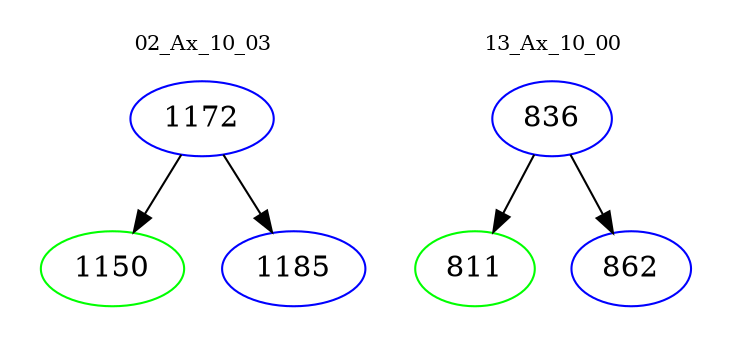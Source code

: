 digraph{
subgraph cluster_0 {
color = white
label = "02_Ax_10_03";
fontsize=10;
T0_1172 [label="1172", color="blue"]
T0_1172 -> T0_1150 [color="black"]
T0_1150 [label="1150", color="green"]
T0_1172 -> T0_1185 [color="black"]
T0_1185 [label="1185", color="blue"]
}
subgraph cluster_1 {
color = white
label = "13_Ax_10_00";
fontsize=10;
T1_836 [label="836", color="blue"]
T1_836 -> T1_811 [color="black"]
T1_811 [label="811", color="green"]
T1_836 -> T1_862 [color="black"]
T1_862 [label="862", color="blue"]
}
}

